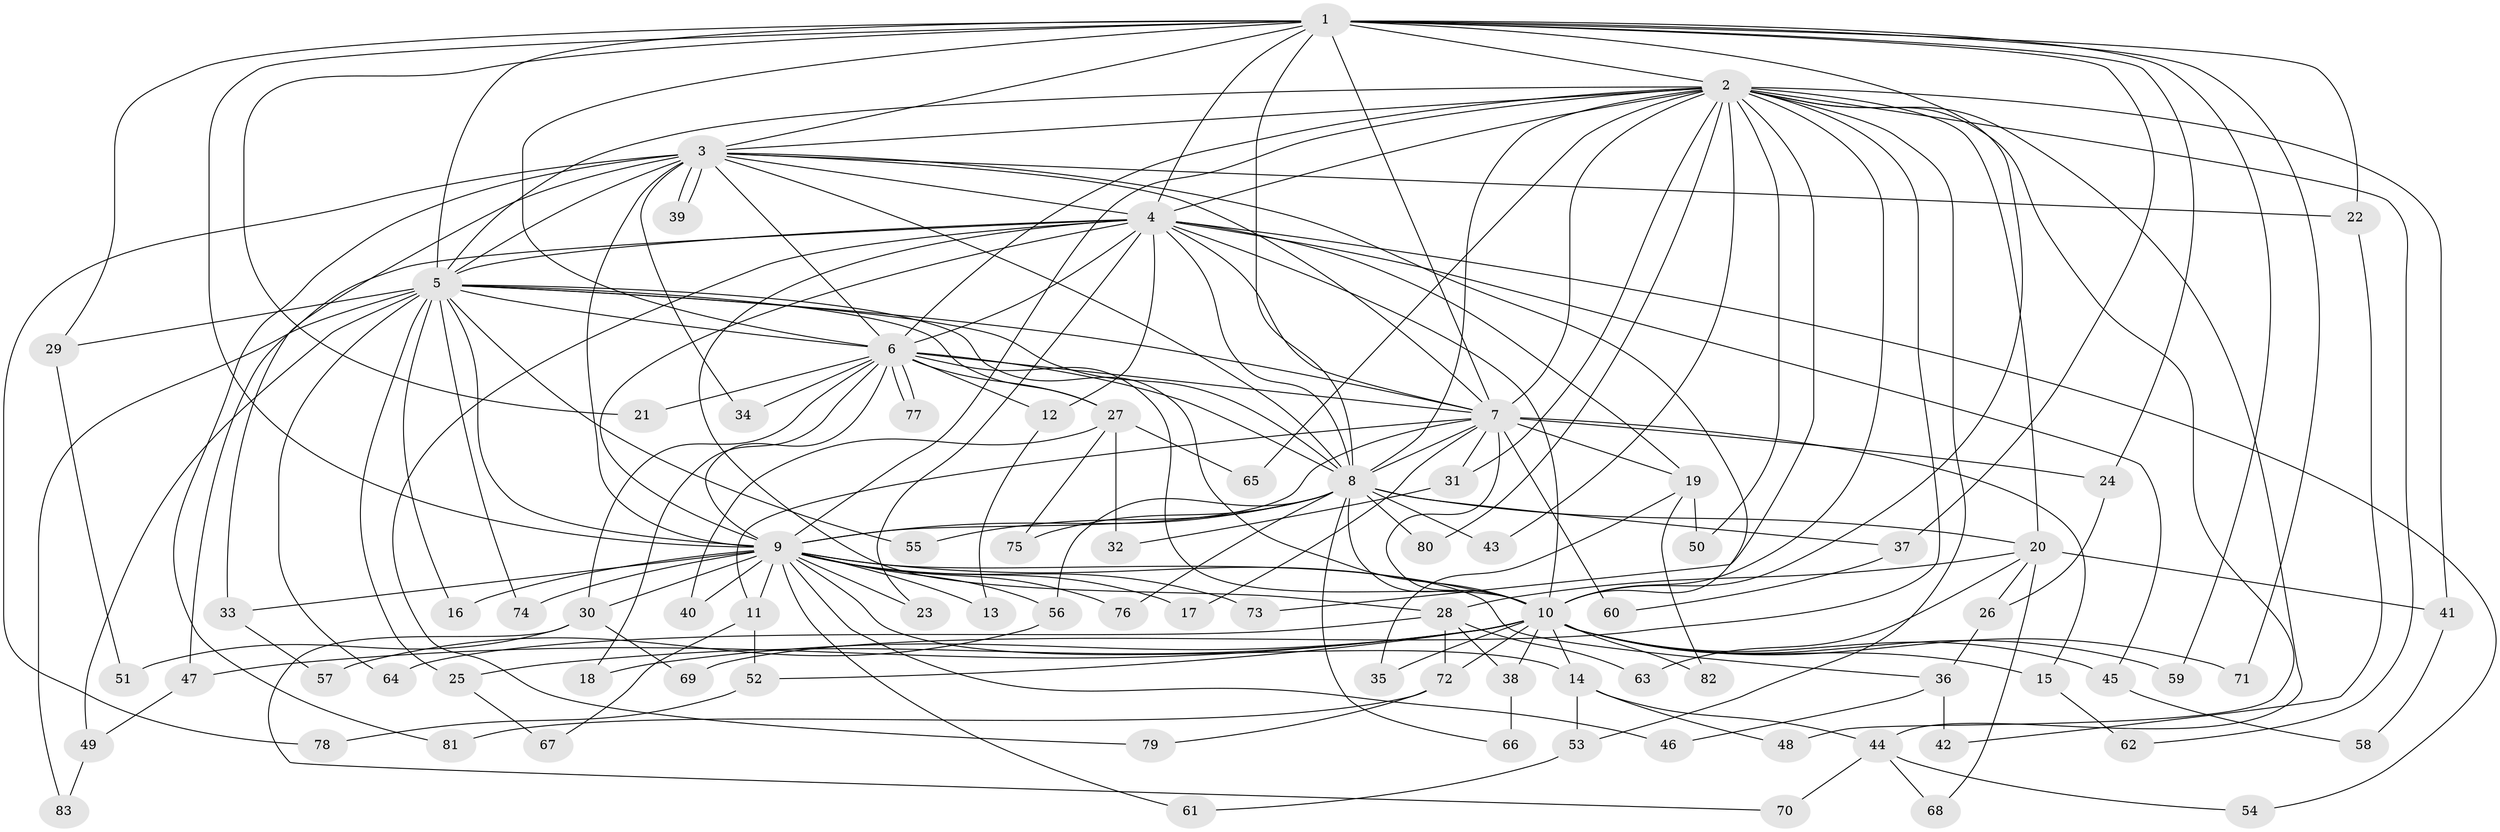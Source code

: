 // coarse degree distribution, {15: 0.03389830508474576, 4: 0.03389830508474576, 21: 0.03389830508474576, 3: 0.3050847457627119, 2: 0.3389830508474576, 14: 0.03389830508474576, 16: 0.03389830508474576, 7: 0.01694915254237288, 1: 0.03389830508474576, 5: 0.06779661016949153, 20: 0.01694915254237288, 6: 0.03389830508474576, 13: 0.01694915254237288}
// Generated by graph-tools (version 1.1) at 2025/36/03/04/25 23:36:20]
// undirected, 83 vertices, 191 edges
graph export_dot {
  node [color=gray90,style=filled];
  1;
  2;
  3;
  4;
  5;
  6;
  7;
  8;
  9;
  10;
  11;
  12;
  13;
  14;
  15;
  16;
  17;
  18;
  19;
  20;
  21;
  22;
  23;
  24;
  25;
  26;
  27;
  28;
  29;
  30;
  31;
  32;
  33;
  34;
  35;
  36;
  37;
  38;
  39;
  40;
  41;
  42;
  43;
  44;
  45;
  46;
  47;
  48;
  49;
  50;
  51;
  52;
  53;
  54;
  55;
  56;
  57;
  58;
  59;
  60;
  61;
  62;
  63;
  64;
  65;
  66;
  67;
  68;
  69;
  70;
  71;
  72;
  73;
  74;
  75;
  76;
  77;
  78;
  79;
  80;
  81;
  82;
  83;
  1 -- 2;
  1 -- 3;
  1 -- 4;
  1 -- 5;
  1 -- 6;
  1 -- 7;
  1 -- 8;
  1 -- 9;
  1 -- 10;
  1 -- 21;
  1 -- 22;
  1 -- 24;
  1 -- 29;
  1 -- 37;
  1 -- 59;
  1 -- 71;
  2 -- 3;
  2 -- 4;
  2 -- 5;
  2 -- 6;
  2 -- 7;
  2 -- 8;
  2 -- 9;
  2 -- 10;
  2 -- 20;
  2 -- 31;
  2 -- 41;
  2 -- 43;
  2 -- 44;
  2 -- 48;
  2 -- 50;
  2 -- 53;
  2 -- 62;
  2 -- 65;
  2 -- 69;
  2 -- 73;
  2 -- 80;
  3 -- 4;
  3 -- 5;
  3 -- 6;
  3 -- 7;
  3 -- 8;
  3 -- 9;
  3 -- 10;
  3 -- 22;
  3 -- 33;
  3 -- 34;
  3 -- 39;
  3 -- 39;
  3 -- 78;
  3 -- 81;
  4 -- 5;
  4 -- 6;
  4 -- 7;
  4 -- 8;
  4 -- 9;
  4 -- 10;
  4 -- 12;
  4 -- 19;
  4 -- 23;
  4 -- 28;
  4 -- 45;
  4 -- 47;
  4 -- 54;
  4 -- 79;
  5 -- 6;
  5 -- 7;
  5 -- 8;
  5 -- 9;
  5 -- 10;
  5 -- 16;
  5 -- 25;
  5 -- 27;
  5 -- 29;
  5 -- 49;
  5 -- 55;
  5 -- 64;
  5 -- 74;
  5 -- 83;
  6 -- 7;
  6 -- 8;
  6 -- 9;
  6 -- 10;
  6 -- 12;
  6 -- 18;
  6 -- 21;
  6 -- 27;
  6 -- 30;
  6 -- 34;
  6 -- 77;
  6 -- 77;
  7 -- 8;
  7 -- 9;
  7 -- 10;
  7 -- 11;
  7 -- 15;
  7 -- 17;
  7 -- 19;
  7 -- 24;
  7 -- 31;
  7 -- 60;
  8 -- 9;
  8 -- 10;
  8 -- 20;
  8 -- 37;
  8 -- 43;
  8 -- 55;
  8 -- 56;
  8 -- 66;
  8 -- 75;
  8 -- 76;
  8 -- 80;
  9 -- 10;
  9 -- 11;
  9 -- 13;
  9 -- 14;
  9 -- 16;
  9 -- 17;
  9 -- 23;
  9 -- 30;
  9 -- 33;
  9 -- 36;
  9 -- 40;
  9 -- 46;
  9 -- 56;
  9 -- 61;
  9 -- 73;
  9 -- 74;
  9 -- 76;
  10 -- 14;
  10 -- 15;
  10 -- 18;
  10 -- 25;
  10 -- 35;
  10 -- 38;
  10 -- 45;
  10 -- 47;
  10 -- 52;
  10 -- 59;
  10 -- 71;
  10 -- 72;
  10 -- 82;
  11 -- 52;
  11 -- 67;
  12 -- 13;
  14 -- 44;
  14 -- 48;
  14 -- 53;
  15 -- 62;
  19 -- 35;
  19 -- 50;
  19 -- 82;
  20 -- 26;
  20 -- 28;
  20 -- 41;
  20 -- 63;
  20 -- 68;
  22 -- 42;
  24 -- 26;
  25 -- 67;
  26 -- 36;
  27 -- 32;
  27 -- 40;
  27 -- 65;
  27 -- 75;
  28 -- 38;
  28 -- 63;
  28 -- 64;
  28 -- 72;
  29 -- 51;
  30 -- 51;
  30 -- 69;
  30 -- 70;
  31 -- 32;
  33 -- 57;
  36 -- 42;
  36 -- 46;
  37 -- 60;
  38 -- 66;
  41 -- 58;
  44 -- 54;
  44 -- 68;
  44 -- 70;
  45 -- 58;
  47 -- 49;
  49 -- 83;
  52 -- 78;
  53 -- 61;
  56 -- 57;
  72 -- 79;
  72 -- 81;
}
